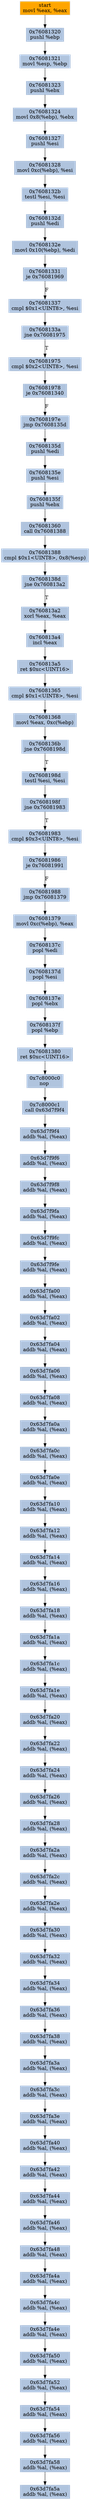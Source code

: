 digraph G {
node[shape=rectangle,style=filled,fillcolor=lightsteelblue,color=lightsteelblue]
bgcolor="transparent"
a0x7608131emovl_eax_eax[label="start\nmovl %eax, %eax",color="lightgrey",fillcolor="orange"];
a0x76081320pushl_ebp[label="0x76081320\npushl %ebp"];
a0x76081321movl_esp_ebp[label="0x76081321\nmovl %esp, %ebp"];
a0x76081323pushl_ebx[label="0x76081323\npushl %ebx"];
a0x76081324movl_0x8ebp__ebx[label="0x76081324\nmovl 0x8(%ebp), %ebx"];
a0x76081327pushl_esi[label="0x76081327\npushl %esi"];
a0x76081328movl_0xcebp__esi[label="0x76081328\nmovl 0xc(%ebp), %esi"];
a0x7608132btestl_esi_esi[label="0x7608132b\ntestl %esi, %esi"];
a0x7608132dpushl_edi[label="0x7608132d\npushl %edi"];
a0x7608132emovl_0x10ebp__edi[label="0x7608132e\nmovl 0x10(%ebp), %edi"];
a0x76081331je_0x76081969[label="0x76081331\nje 0x76081969"];
a0x76081337cmpl_0x1UINT8_esi[label="0x76081337\ncmpl $0x1<UINT8>, %esi"];
a0x7608133ajne_0x76081975[label="0x7608133a\njne 0x76081975"];
a0x76081975cmpl_0x2UINT8_esi[label="0x76081975\ncmpl $0x2<UINT8>, %esi"];
a0x76081978je_0x76081340[label="0x76081978\nje 0x76081340"];
a0x7608197ejmp_0x7608135d[label="0x7608197e\njmp 0x7608135d"];
a0x7608135dpushl_edi[label="0x7608135d\npushl %edi"];
a0x7608135epushl_esi[label="0x7608135e\npushl %esi"];
a0x7608135fpushl_ebx[label="0x7608135f\npushl %ebx"];
a0x76081360call_0x76081388[label="0x76081360\ncall 0x76081388"];
a0x76081388cmpl_0x1UINT8_0x8esp_[label="0x76081388\ncmpl $0x1<UINT8>, 0x8(%esp)"];
a0x7608138djne_0x760813a2[label="0x7608138d\njne 0x760813a2"];
a0x760813a2xorl_eax_eax[label="0x760813a2\nxorl %eax, %eax"];
a0x760813a4incl_eax[label="0x760813a4\nincl %eax"];
a0x760813a5ret_0xcUINT16[label="0x760813a5\nret $0xc<UINT16>"];
a0x76081365cmpl_0x1UINT8_esi[label="0x76081365\ncmpl $0x1<UINT8>, %esi"];
a0x76081368movl_eax_0xcebp_[label="0x76081368\nmovl %eax, 0xc(%ebp)"];
a0x7608136bjne_0x7608198d[label="0x7608136b\njne 0x7608198d"];
a0x7608198dtestl_esi_esi[label="0x7608198d\ntestl %esi, %esi"];
a0x7608198fjne_0x76081983[label="0x7608198f\njne 0x76081983"];
a0x76081983cmpl_0x3UINT8_esi[label="0x76081983\ncmpl $0x3<UINT8>, %esi"];
a0x76081986je_0x76081991[label="0x76081986\nje 0x76081991"];
a0x76081988jmp_0x76081379[label="0x76081988\njmp 0x76081379"];
a0x76081379movl_0xcebp__eax[label="0x76081379\nmovl 0xc(%ebp), %eax"];
a0x7608137cpopl_edi[label="0x7608137c\npopl %edi"];
a0x7608137dpopl_esi[label="0x7608137d\npopl %esi"];
a0x7608137epopl_ebx[label="0x7608137e\npopl %ebx"];
a0x7608137fpopl_ebp[label="0x7608137f\npopl %ebp"];
a0x76081380ret_0xcUINT16[label="0x76081380\nret $0xc<UINT16>"];
a0x7c8000c0nop_[label="0x7c8000c0\nnop "];
a0x7c8000c1call_0x63d7f9f4[label="0x7c8000c1\ncall 0x63d7f9f4"];
a0x63d7f9f4addb_al_eax_[label="0x63d7f9f4\naddb %al, (%eax)"];
a0x63d7f9f6addb_al_eax_[label="0x63d7f9f6\naddb %al, (%eax)"];
a0x63d7f9f8addb_al_eax_[label="0x63d7f9f8\naddb %al, (%eax)"];
a0x63d7f9faaddb_al_eax_[label="0x63d7f9fa\naddb %al, (%eax)"];
a0x63d7f9fcaddb_al_eax_[label="0x63d7f9fc\naddb %al, (%eax)"];
a0x63d7f9feaddb_al_eax_[label="0x63d7f9fe\naddb %al, (%eax)"];
a0x63d7fa00addb_al_eax_[label="0x63d7fa00\naddb %al, (%eax)"];
a0x63d7fa02addb_al_eax_[label="0x63d7fa02\naddb %al, (%eax)"];
a0x63d7fa04addb_al_eax_[label="0x63d7fa04\naddb %al, (%eax)"];
a0x63d7fa06addb_al_eax_[label="0x63d7fa06\naddb %al, (%eax)"];
a0x63d7fa08addb_al_eax_[label="0x63d7fa08\naddb %al, (%eax)"];
a0x63d7fa0aaddb_al_eax_[label="0x63d7fa0a\naddb %al, (%eax)"];
a0x63d7fa0caddb_al_eax_[label="0x63d7fa0c\naddb %al, (%eax)"];
a0x63d7fa0eaddb_al_eax_[label="0x63d7fa0e\naddb %al, (%eax)"];
a0x63d7fa10addb_al_eax_[label="0x63d7fa10\naddb %al, (%eax)"];
a0x63d7fa12addb_al_eax_[label="0x63d7fa12\naddb %al, (%eax)"];
a0x63d7fa14addb_al_eax_[label="0x63d7fa14\naddb %al, (%eax)"];
a0x63d7fa16addb_al_eax_[label="0x63d7fa16\naddb %al, (%eax)"];
a0x63d7fa18addb_al_eax_[label="0x63d7fa18\naddb %al, (%eax)"];
a0x63d7fa1aaddb_al_eax_[label="0x63d7fa1a\naddb %al, (%eax)"];
a0x63d7fa1caddb_al_eax_[label="0x63d7fa1c\naddb %al, (%eax)"];
a0x63d7fa1eaddb_al_eax_[label="0x63d7fa1e\naddb %al, (%eax)"];
a0x63d7fa20addb_al_eax_[label="0x63d7fa20\naddb %al, (%eax)"];
a0x63d7fa22addb_al_eax_[label="0x63d7fa22\naddb %al, (%eax)"];
a0x63d7fa24addb_al_eax_[label="0x63d7fa24\naddb %al, (%eax)"];
a0x63d7fa26addb_al_eax_[label="0x63d7fa26\naddb %al, (%eax)"];
a0x63d7fa28addb_al_eax_[label="0x63d7fa28\naddb %al, (%eax)"];
a0x63d7fa2aaddb_al_eax_[label="0x63d7fa2a\naddb %al, (%eax)"];
a0x63d7fa2caddb_al_eax_[label="0x63d7fa2c\naddb %al, (%eax)"];
a0x63d7fa2eaddb_al_eax_[label="0x63d7fa2e\naddb %al, (%eax)"];
a0x63d7fa30addb_al_eax_[label="0x63d7fa30\naddb %al, (%eax)"];
a0x63d7fa32addb_al_eax_[label="0x63d7fa32\naddb %al, (%eax)"];
a0x63d7fa34addb_al_eax_[label="0x63d7fa34\naddb %al, (%eax)"];
a0x63d7fa36addb_al_eax_[label="0x63d7fa36\naddb %al, (%eax)"];
a0x63d7fa38addb_al_eax_[label="0x63d7fa38\naddb %al, (%eax)"];
a0x63d7fa3aaddb_al_eax_[label="0x63d7fa3a\naddb %al, (%eax)"];
a0x63d7fa3caddb_al_eax_[label="0x63d7fa3c\naddb %al, (%eax)"];
a0x63d7fa3eaddb_al_eax_[label="0x63d7fa3e\naddb %al, (%eax)"];
a0x63d7fa40addb_al_eax_[label="0x63d7fa40\naddb %al, (%eax)"];
a0x63d7fa42addb_al_eax_[label="0x63d7fa42\naddb %al, (%eax)"];
a0x63d7fa44addb_al_eax_[label="0x63d7fa44\naddb %al, (%eax)"];
a0x63d7fa46addb_al_eax_[label="0x63d7fa46\naddb %al, (%eax)"];
a0x63d7fa48addb_al_eax_[label="0x63d7fa48\naddb %al, (%eax)"];
a0x63d7fa4aaddb_al_eax_[label="0x63d7fa4a\naddb %al, (%eax)"];
a0x63d7fa4caddb_al_eax_[label="0x63d7fa4c\naddb %al, (%eax)"];
a0x63d7fa4eaddb_al_eax_[label="0x63d7fa4e\naddb %al, (%eax)"];
a0x63d7fa50addb_al_eax_[label="0x63d7fa50\naddb %al, (%eax)"];
a0x63d7fa52addb_al_eax_[label="0x63d7fa52\naddb %al, (%eax)"];
a0x63d7fa54addb_al_eax_[label="0x63d7fa54\naddb %al, (%eax)"];
a0x63d7fa56addb_al_eax_[label="0x63d7fa56\naddb %al, (%eax)"];
a0x63d7fa58addb_al_eax_[label="0x63d7fa58\naddb %al, (%eax)"];
a0x63d7fa5aaddb_al_eax_[label="0x63d7fa5a\naddb %al, (%eax)"];
a0x7608131emovl_eax_eax -> a0x76081320pushl_ebp [color="#000000"];
a0x76081320pushl_ebp -> a0x76081321movl_esp_ebp [color="#000000"];
a0x76081321movl_esp_ebp -> a0x76081323pushl_ebx [color="#000000"];
a0x76081323pushl_ebx -> a0x76081324movl_0x8ebp__ebx [color="#000000"];
a0x76081324movl_0x8ebp__ebx -> a0x76081327pushl_esi [color="#000000"];
a0x76081327pushl_esi -> a0x76081328movl_0xcebp__esi [color="#000000"];
a0x76081328movl_0xcebp__esi -> a0x7608132btestl_esi_esi [color="#000000"];
a0x7608132btestl_esi_esi -> a0x7608132dpushl_edi [color="#000000"];
a0x7608132dpushl_edi -> a0x7608132emovl_0x10ebp__edi [color="#000000"];
a0x7608132emovl_0x10ebp__edi -> a0x76081331je_0x76081969 [color="#000000"];
a0x76081331je_0x76081969 -> a0x76081337cmpl_0x1UINT8_esi [color="#000000",label="F"];
a0x76081337cmpl_0x1UINT8_esi -> a0x7608133ajne_0x76081975 [color="#000000"];
a0x7608133ajne_0x76081975 -> a0x76081975cmpl_0x2UINT8_esi [color="#000000",label="T"];
a0x76081975cmpl_0x2UINT8_esi -> a0x76081978je_0x76081340 [color="#000000"];
a0x76081978je_0x76081340 -> a0x7608197ejmp_0x7608135d [color="#000000",label="F"];
a0x7608197ejmp_0x7608135d -> a0x7608135dpushl_edi [color="#000000"];
a0x7608135dpushl_edi -> a0x7608135epushl_esi [color="#000000"];
a0x7608135epushl_esi -> a0x7608135fpushl_ebx [color="#000000"];
a0x7608135fpushl_ebx -> a0x76081360call_0x76081388 [color="#000000"];
a0x76081360call_0x76081388 -> a0x76081388cmpl_0x1UINT8_0x8esp_ [color="#000000"];
a0x76081388cmpl_0x1UINT8_0x8esp_ -> a0x7608138djne_0x760813a2 [color="#000000"];
a0x7608138djne_0x760813a2 -> a0x760813a2xorl_eax_eax [color="#000000",label="T"];
a0x760813a2xorl_eax_eax -> a0x760813a4incl_eax [color="#000000"];
a0x760813a4incl_eax -> a0x760813a5ret_0xcUINT16 [color="#000000"];
a0x760813a5ret_0xcUINT16 -> a0x76081365cmpl_0x1UINT8_esi [color="#000000"];
a0x76081365cmpl_0x1UINT8_esi -> a0x76081368movl_eax_0xcebp_ [color="#000000"];
a0x76081368movl_eax_0xcebp_ -> a0x7608136bjne_0x7608198d [color="#000000"];
a0x7608136bjne_0x7608198d -> a0x7608198dtestl_esi_esi [color="#000000",label="T"];
a0x7608198dtestl_esi_esi -> a0x7608198fjne_0x76081983 [color="#000000"];
a0x7608198fjne_0x76081983 -> a0x76081983cmpl_0x3UINT8_esi [color="#000000",label="T"];
a0x76081983cmpl_0x3UINT8_esi -> a0x76081986je_0x76081991 [color="#000000"];
a0x76081986je_0x76081991 -> a0x76081988jmp_0x76081379 [color="#000000",label="F"];
a0x76081988jmp_0x76081379 -> a0x76081379movl_0xcebp__eax [color="#000000"];
a0x76081379movl_0xcebp__eax -> a0x7608137cpopl_edi [color="#000000"];
a0x7608137cpopl_edi -> a0x7608137dpopl_esi [color="#000000"];
a0x7608137dpopl_esi -> a0x7608137epopl_ebx [color="#000000"];
a0x7608137epopl_ebx -> a0x7608137fpopl_ebp [color="#000000"];
a0x7608137fpopl_ebp -> a0x76081380ret_0xcUINT16 [color="#000000"];
a0x76081380ret_0xcUINT16 -> a0x7c8000c0nop_ [color="#000000"];
a0x7c8000c0nop_ -> a0x7c8000c1call_0x63d7f9f4 [color="#000000"];
a0x7c8000c1call_0x63d7f9f4 -> a0x63d7f9f4addb_al_eax_ [color="#000000"];
a0x63d7f9f4addb_al_eax_ -> a0x63d7f9f6addb_al_eax_ [color="#000000"];
a0x63d7f9f6addb_al_eax_ -> a0x63d7f9f8addb_al_eax_ [color="#000000"];
a0x63d7f9f8addb_al_eax_ -> a0x63d7f9faaddb_al_eax_ [color="#000000"];
a0x63d7f9faaddb_al_eax_ -> a0x63d7f9fcaddb_al_eax_ [color="#000000"];
a0x63d7f9fcaddb_al_eax_ -> a0x63d7f9feaddb_al_eax_ [color="#000000"];
a0x63d7f9feaddb_al_eax_ -> a0x63d7fa00addb_al_eax_ [color="#000000"];
a0x63d7fa00addb_al_eax_ -> a0x63d7fa02addb_al_eax_ [color="#000000"];
a0x63d7fa02addb_al_eax_ -> a0x63d7fa04addb_al_eax_ [color="#000000"];
a0x63d7fa04addb_al_eax_ -> a0x63d7fa06addb_al_eax_ [color="#000000"];
a0x63d7fa06addb_al_eax_ -> a0x63d7fa08addb_al_eax_ [color="#000000"];
a0x63d7fa08addb_al_eax_ -> a0x63d7fa0aaddb_al_eax_ [color="#000000"];
a0x63d7fa0aaddb_al_eax_ -> a0x63d7fa0caddb_al_eax_ [color="#000000"];
a0x63d7fa0caddb_al_eax_ -> a0x63d7fa0eaddb_al_eax_ [color="#000000"];
a0x63d7fa0eaddb_al_eax_ -> a0x63d7fa10addb_al_eax_ [color="#000000"];
a0x63d7fa10addb_al_eax_ -> a0x63d7fa12addb_al_eax_ [color="#000000"];
a0x63d7fa12addb_al_eax_ -> a0x63d7fa14addb_al_eax_ [color="#000000"];
a0x63d7fa14addb_al_eax_ -> a0x63d7fa16addb_al_eax_ [color="#000000"];
a0x63d7fa16addb_al_eax_ -> a0x63d7fa18addb_al_eax_ [color="#000000"];
a0x63d7fa18addb_al_eax_ -> a0x63d7fa1aaddb_al_eax_ [color="#000000"];
a0x63d7fa1aaddb_al_eax_ -> a0x63d7fa1caddb_al_eax_ [color="#000000"];
a0x63d7fa1caddb_al_eax_ -> a0x63d7fa1eaddb_al_eax_ [color="#000000"];
a0x63d7fa1eaddb_al_eax_ -> a0x63d7fa20addb_al_eax_ [color="#000000"];
a0x63d7fa20addb_al_eax_ -> a0x63d7fa22addb_al_eax_ [color="#000000"];
a0x63d7fa22addb_al_eax_ -> a0x63d7fa24addb_al_eax_ [color="#000000"];
a0x63d7fa24addb_al_eax_ -> a0x63d7fa26addb_al_eax_ [color="#000000"];
a0x63d7fa26addb_al_eax_ -> a0x63d7fa28addb_al_eax_ [color="#000000"];
a0x63d7fa28addb_al_eax_ -> a0x63d7fa2aaddb_al_eax_ [color="#000000"];
a0x63d7fa2aaddb_al_eax_ -> a0x63d7fa2caddb_al_eax_ [color="#000000"];
a0x63d7fa2caddb_al_eax_ -> a0x63d7fa2eaddb_al_eax_ [color="#000000"];
a0x63d7fa2eaddb_al_eax_ -> a0x63d7fa30addb_al_eax_ [color="#000000"];
a0x63d7fa30addb_al_eax_ -> a0x63d7fa32addb_al_eax_ [color="#000000"];
a0x63d7fa32addb_al_eax_ -> a0x63d7fa34addb_al_eax_ [color="#000000"];
a0x63d7fa34addb_al_eax_ -> a0x63d7fa36addb_al_eax_ [color="#000000"];
a0x63d7fa36addb_al_eax_ -> a0x63d7fa38addb_al_eax_ [color="#000000"];
a0x63d7fa38addb_al_eax_ -> a0x63d7fa3aaddb_al_eax_ [color="#000000"];
a0x63d7fa3aaddb_al_eax_ -> a0x63d7fa3caddb_al_eax_ [color="#000000"];
a0x63d7fa3caddb_al_eax_ -> a0x63d7fa3eaddb_al_eax_ [color="#000000"];
a0x63d7fa3eaddb_al_eax_ -> a0x63d7fa40addb_al_eax_ [color="#000000"];
a0x63d7fa40addb_al_eax_ -> a0x63d7fa42addb_al_eax_ [color="#000000"];
a0x63d7fa42addb_al_eax_ -> a0x63d7fa44addb_al_eax_ [color="#000000"];
a0x63d7fa44addb_al_eax_ -> a0x63d7fa46addb_al_eax_ [color="#000000"];
a0x63d7fa46addb_al_eax_ -> a0x63d7fa48addb_al_eax_ [color="#000000"];
a0x63d7fa48addb_al_eax_ -> a0x63d7fa4aaddb_al_eax_ [color="#000000"];
a0x63d7fa4aaddb_al_eax_ -> a0x63d7fa4caddb_al_eax_ [color="#000000"];
a0x63d7fa4caddb_al_eax_ -> a0x63d7fa4eaddb_al_eax_ [color="#000000"];
a0x63d7fa4eaddb_al_eax_ -> a0x63d7fa50addb_al_eax_ [color="#000000"];
a0x63d7fa50addb_al_eax_ -> a0x63d7fa52addb_al_eax_ [color="#000000"];
a0x63d7fa52addb_al_eax_ -> a0x63d7fa54addb_al_eax_ [color="#000000"];
a0x63d7fa54addb_al_eax_ -> a0x63d7fa56addb_al_eax_ [color="#000000"];
a0x63d7fa56addb_al_eax_ -> a0x63d7fa58addb_al_eax_ [color="#000000"];
a0x63d7fa58addb_al_eax_ -> a0x63d7fa5aaddb_al_eax_ [color="#000000"];
}
